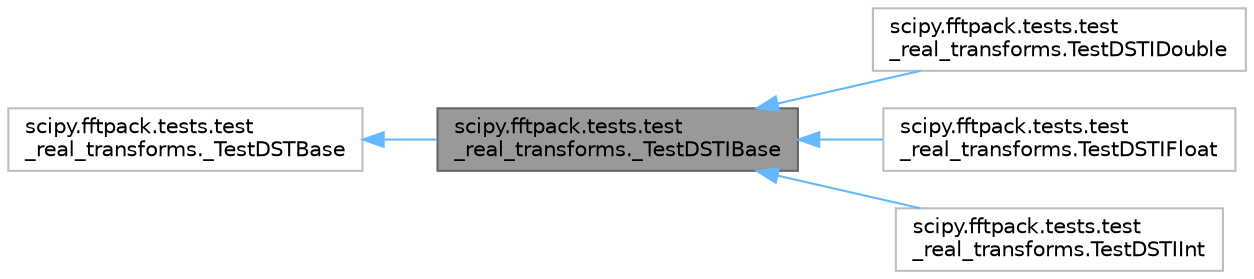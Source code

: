 digraph "scipy.fftpack.tests.test_real_transforms._TestDSTIBase"
{
 // LATEX_PDF_SIZE
  bgcolor="transparent";
  edge [fontname=Helvetica,fontsize=10,labelfontname=Helvetica,labelfontsize=10];
  node [fontname=Helvetica,fontsize=10,shape=box,height=0.2,width=0.4];
  rankdir="LR";
  Node1 [id="Node000001",label="scipy.fftpack.tests.test\l_real_transforms._TestDSTIBase",height=0.2,width=0.4,color="gray40", fillcolor="grey60", style="filled", fontcolor="black",tooltip=" "];
  Node2 -> Node1 [id="edge1_Node000001_Node000002",dir="back",color="steelblue1",style="solid",tooltip=" "];
  Node2 [id="Node000002",label="scipy.fftpack.tests.test\l_real_transforms._TestDSTBase",height=0.2,width=0.4,color="grey75", fillcolor="white", style="filled",URL="$d6/df6/classscipy_1_1fftpack_1_1tests_1_1test__real__transforms_1_1__TestDSTBase.html",tooltip=" "];
  Node1 -> Node3 [id="edge2_Node000001_Node000003",dir="back",color="steelblue1",style="solid",tooltip=" "];
  Node3 [id="Node000003",label="scipy.fftpack.tests.test\l_real_transforms.TestDSTIDouble",height=0.2,width=0.4,color="grey75", fillcolor="white", style="filled",URL="$d8/d59/classscipy_1_1fftpack_1_1tests_1_1test__real__transforms_1_1TestDSTIDouble.html",tooltip=" "];
  Node1 -> Node4 [id="edge3_Node000001_Node000004",dir="back",color="steelblue1",style="solid",tooltip=" "];
  Node4 [id="Node000004",label="scipy.fftpack.tests.test\l_real_transforms.TestDSTIFloat",height=0.2,width=0.4,color="grey75", fillcolor="white", style="filled",URL="$dd/d7f/classscipy_1_1fftpack_1_1tests_1_1test__real__transforms_1_1TestDSTIFloat.html",tooltip=" "];
  Node1 -> Node5 [id="edge4_Node000001_Node000005",dir="back",color="steelblue1",style="solid",tooltip=" "];
  Node5 [id="Node000005",label="scipy.fftpack.tests.test\l_real_transforms.TestDSTIInt",height=0.2,width=0.4,color="grey75", fillcolor="white", style="filled",URL="$de/db7/classscipy_1_1fftpack_1_1tests_1_1test__real__transforms_1_1TestDSTIInt.html",tooltip=" "];
}
